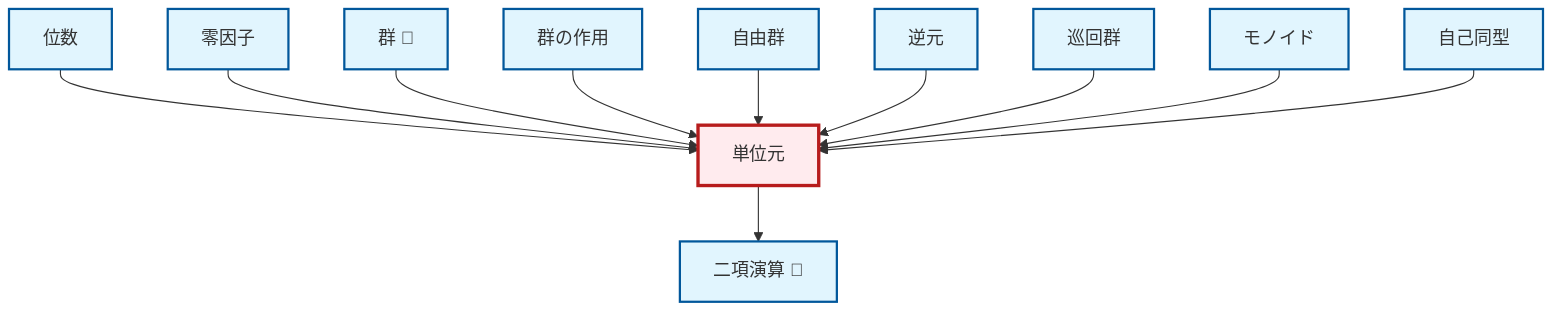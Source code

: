 graph TD
    classDef definition fill:#e1f5fe,stroke:#01579b,stroke-width:2px
    classDef theorem fill:#f3e5f5,stroke:#4a148c,stroke-width:2px
    classDef axiom fill:#fff3e0,stroke:#e65100,stroke-width:2px
    classDef example fill:#e8f5e9,stroke:#1b5e20,stroke-width:2px
    classDef current fill:#ffebee,stroke:#b71c1c,stroke-width:3px
    def-group["群 📝"]:::definition
    def-order["位数"]:::definition
    def-inverse-element["逆元"]:::definition
    def-group-action["群の作用"]:::definition
    def-monoid["モノイド"]:::definition
    def-automorphism["自己同型"]:::definition
    def-cyclic-group["巡回群"]:::definition
    def-zero-divisor["零因子"]:::definition
    def-identity-element["単位元"]:::definition
    def-free-group["自由群"]:::definition
    def-binary-operation["二項演算 📝"]:::definition
    def-order --> def-identity-element
    def-zero-divisor --> def-identity-element
    def-group --> def-identity-element
    def-group-action --> def-identity-element
    def-free-group --> def-identity-element
    def-inverse-element --> def-identity-element
    def-cyclic-group --> def-identity-element
    def-identity-element --> def-binary-operation
    def-monoid --> def-identity-element
    def-automorphism --> def-identity-element
    class def-identity-element current